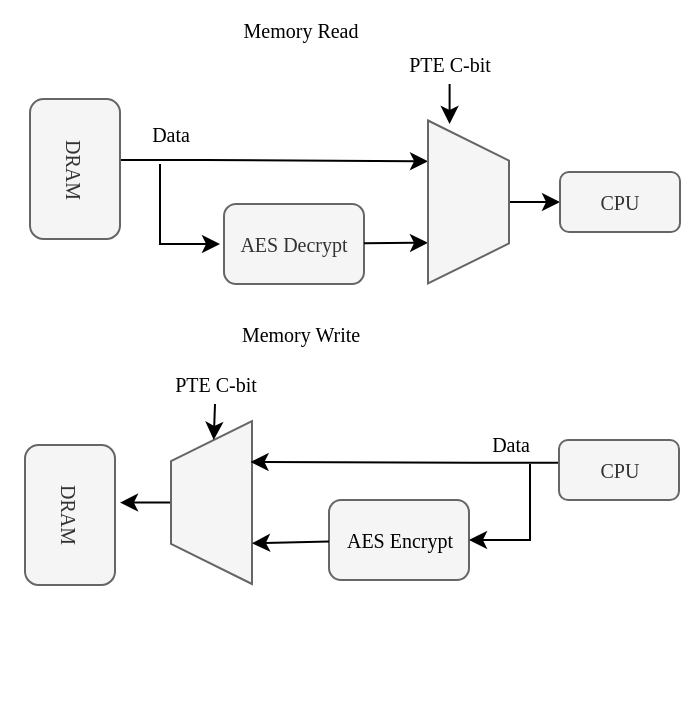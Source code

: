 <mxfile version="21.6.5" type="device">
  <diagram id="prtHgNgQTEPvFCAcTncT" name="Page-1">
    <mxGraphModel dx="943" dy="511" grid="1" gridSize="10" guides="1" tooltips="1" connect="1" arrows="1" fold="1" page="0" pageScale="1" pageWidth="827" pageHeight="1169" math="0" shadow="0">
      <root>
        <mxCell id="0" />
        <mxCell id="1" parent="0" />
        <mxCell id="upIV8DirMd88bO7Y29y2-3" style="edgeStyle=orthogonalEdgeStyle;rounded=0;orthogonalLoop=1;jettySize=auto;html=1;entryX=0.25;entryY=1;entryDx=0;entryDy=0;exitX=0.436;exitY=0.005;exitDx=0;exitDy=0;exitPerimeter=0;fontFamily=Inconsolata;fontSource=https%3A%2F%2Ffonts.googleapis.com%2Fcss%3Ffamily%3DInconsolata;fontSize=10;" parent="1" source="upIV8DirMd88bO7Y29y2-1" target="upIV8DirMd88bO7Y29y2-5" edge="1">
          <mxGeometry relative="1" as="geometry">
            <mxPoint x="380" y="320" as="targetPoint" />
            <Array as="points">
              <mxPoint x="272" y="299" />
            </Array>
          </mxGeometry>
        </mxCell>
        <mxCell id="upIV8DirMd88bO7Y29y2-1" value="DRAM" style="rounded=1;whiteSpace=wrap;html=1;rotation=90;fontFamily=Inconsolata;fontSource=https%3A%2F%2Ffonts.googleapis.com%2Fcss%3Ffamily%3DInconsolata;fontSize=10;fillColor=#f5f5f5;fontColor=#333333;strokeColor=#666666;" parent="1" vertex="1">
          <mxGeometry x="172.5" y="280" width="70" height="45" as="geometry" />
        </mxCell>
        <mxCell id="upIV8DirMd88bO7Y29y2-4" value="AES Decrypt" style="rounded=1;whiteSpace=wrap;html=1;rotation=0;fontFamily=Inconsolata;fontSource=https%3A%2F%2Ffonts.googleapis.com%2Fcss%3Ffamily%3DInconsolata;fontSize=10;fillColor=#f5f5f5;fontColor=#333333;strokeColor=#666666;" parent="1" vertex="1">
          <mxGeometry x="282" y="320" width="70" height="40" as="geometry" />
        </mxCell>
        <mxCell id="upIV8DirMd88bO7Y29y2-12" style="rounded=0;orthogonalLoop=1;jettySize=auto;html=1;endArrow=classic;endFill=1;entryX=0.75;entryY=1;entryDx=0;entryDy=0;fontFamily=Inconsolata;fontSource=https%3A%2F%2Ffonts.googleapis.com%2Fcss%3Ffamily%3DInconsolata;fontSize=10;" parent="1" source="upIV8DirMd88bO7Y29y2-4" target="upIV8DirMd88bO7Y29y2-5" edge="1">
          <mxGeometry relative="1" as="geometry" />
        </mxCell>
        <mxCell id="upIV8DirMd88bO7Y29y2-19" style="edgeStyle=orthogonalEdgeStyle;rounded=0;orthogonalLoop=1;jettySize=auto;html=1;exitX=0.5;exitY=0;exitDx=0;exitDy=0;fontFamily=Inconsolata;fontSource=https%3A%2F%2Ffonts.googleapis.com%2Fcss%3Ffamily%3DInconsolata;fontSize=10;" parent="1" source="upIV8DirMd88bO7Y29y2-5" target="upIV8DirMd88bO7Y29y2-6" edge="1">
          <mxGeometry relative="1" as="geometry" />
        </mxCell>
        <mxCell id="upIV8DirMd88bO7Y29y2-5" value="" style="shape=trapezoid;perimeter=trapezoidPerimeter;whiteSpace=wrap;html=1;fixedSize=1;rotation=90;fontFamily=Inconsolata;fontSource=https%3A%2F%2Ffonts.googleapis.com%2Fcss%3Ffamily%3DInconsolata;fontSize=10;fillStyle=solid;fillColor=#f5f5f5;fontColor=#333333;strokeColor=#666666;" parent="1" vertex="1">
          <mxGeometry x="363.5" y="298.75" width="81.5" height="40.5" as="geometry" />
        </mxCell>
        <mxCell id="upIV8DirMd88bO7Y29y2-6" value="CPU" style="rounded=1;whiteSpace=wrap;html=1;rotation=0;fontFamily=Inconsolata;fontSource=https%3A%2F%2Ffonts.googleapis.com%2Fcss%3Ffamily%3DInconsolata;fontSize=10;fillColor=#f5f5f5;fontColor=#333333;strokeColor=#666666;" parent="1" vertex="1">
          <mxGeometry x="450" y="304" width="60" height="30" as="geometry" />
        </mxCell>
        <mxCell id="upIV8DirMd88bO7Y29y2-9" style="edgeStyle=orthogonalEdgeStyle;rounded=0;orthogonalLoop=1;jettySize=auto;html=1;entryX=0.021;entryY=0.75;entryDx=0;entryDy=0;entryPerimeter=0;fontFamily=Inconsolata;fontSource=https%3A%2F%2Ffonts.googleapis.com%2Fcss%3Ffamily%3DInconsolata;fontSize=10;" parent="1" source="upIV8DirMd88bO7Y29y2-7" target="upIV8DirMd88bO7Y29y2-5" edge="1">
          <mxGeometry relative="1" as="geometry" />
        </mxCell>
        <mxCell id="upIV8DirMd88bO7Y29y2-7" value="PTE C-bit&lt;br style=&quot;font-size: 10px;&quot;&gt;" style="text;html=1;strokeColor=none;fillColor=none;align=center;verticalAlign=middle;whiteSpace=wrap;rounded=0;fontFamily=Inconsolata;fontSource=https%3A%2F%2Ffonts.googleapis.com%2Fcss%3Ffamily%3DInconsolata;fontSize=10;" parent="1" vertex="1">
          <mxGeometry x="364.75" y="240" width="60" height="20" as="geometry" />
        </mxCell>
        <mxCell id="upIV8DirMd88bO7Y29y2-16" value="" style="endArrow=classic;html=1;rounded=0;fontFamily=Inconsolata;fontSource=https%3A%2F%2Ffonts.googleapis.com%2Fcss%3Ffamily%3DInconsolata;fontSize=10;" parent="1" edge="1">
          <mxGeometry width="50" height="50" relative="1" as="geometry">
            <mxPoint x="250" y="300" as="sourcePoint" />
            <mxPoint x="280" y="340" as="targetPoint" />
            <Array as="points">
              <mxPoint x="250" y="340" />
            </Array>
          </mxGeometry>
        </mxCell>
        <mxCell id="upIV8DirMd88bO7Y29y2-17" value="Data" style="text;html=1;align=center;verticalAlign=middle;resizable=0;points=[];autosize=1;strokeColor=none;fillColor=none;fontFamily=Inconsolata;fontSource=https%3A%2F%2Ffonts.googleapis.com%2Fcss%3Ffamily%3DInconsolata;fontSize=10;" parent="1" vertex="1">
          <mxGeometry x="235" y="270" width="40" height="30" as="geometry" />
        </mxCell>
        <mxCell id="upIV8DirMd88bO7Y29y2-20" value="Memory Read" style="text;html=1;align=center;verticalAlign=middle;resizable=0;points=[];autosize=1;strokeColor=none;fillColor=none;fontFamily=Inconsolata;fontSource=https%3A%2F%2Ffonts.googleapis.com%2Fcss%3Ffamily%3DInconsolata;fontSize=10;" parent="1" vertex="1">
          <mxGeometry x="280" y="218" width="80" height="30" as="geometry" />
        </mxCell>
        <mxCell id="upIV8DirMd88bO7Y29y2-32" value="Memory Write" style="text;html=1;align=center;verticalAlign=middle;resizable=0;points=[];autosize=1;strokeColor=none;fillColor=none;fontFamily=Inconsolata;fontSource=https%3A%2F%2Ffonts.googleapis.com%2Fcss%3Ffamily%3DInconsolata;fontSize=10;" parent="1" vertex="1">
          <mxGeometry x="280" y="370" width="80" height="30" as="geometry" />
        </mxCell>
        <mxCell id="upIV8DirMd88bO7Y29y2-49" value="" style="group;rotation=-180;fontFamily=Inconsolata;fontSource=https%3A%2F%2Ffonts.googleapis.com%2Fcss%3Ffamily%3DInconsolata;fontSize=10;" parent="1" vertex="1" connectable="0">
          <mxGeometry x="170" y="428" width="339.5" height="147" as="geometry" />
        </mxCell>
        <mxCell id="upIV8DirMd88bO7Y29y2-41" style="edgeStyle=orthogonalEdgeStyle;rounded=0;orthogonalLoop=1;jettySize=auto;html=1;exitX=0.5;exitY=0;exitDx=0;exitDy=0;fontFamily=Inconsolata;fontSource=https%3A%2F%2Ffonts.googleapis.com%2Fcss%3Ffamily%3DInconsolata;fontSize=10;" parent="upIV8DirMd88bO7Y29y2-49" source="upIV8DirMd88bO7Y29y2-42" edge="1">
          <mxGeometry relative="1" as="geometry">
            <mxPoint x="60" y="41" as="targetPoint" />
          </mxGeometry>
        </mxCell>
        <mxCell id="upIV8DirMd88bO7Y29y2-22" value="DRAM" style="rounded=1;whiteSpace=wrap;html=1;rotation=90;fontFamily=Inconsolata;fontSource=https%3A%2F%2Ffonts.googleapis.com%2Fcss%3Ffamily%3DInconsolata;fontSize=10;container=0;fillColor=#f5f5f5;fontColor=#333333;strokeColor=#666666;" parent="upIV8DirMd88bO7Y29y2-49" vertex="1">
          <mxGeometry y="25" width="70" height="45" as="geometry" />
        </mxCell>
        <mxCell id="upIV8DirMd88bO7Y29y2-42" value="" style="shape=trapezoid;perimeter=trapezoidPerimeter;whiteSpace=wrap;html=1;fixedSize=1;rotation=-90;fontFamily=Inconsolata;fontSource=https%3A%2F%2Ffonts.googleapis.com%2Fcss%3Ffamily%3DInconsolata;fontSize=10;container=0;fillColor=#f5f5f5;fontColor=#333333;strokeColor=#666666;" parent="upIV8DirMd88bO7Y29y2-49" vertex="1">
          <mxGeometry x="65" y="21.0" width="81.5" height="40.5" as="geometry" />
        </mxCell>
        <mxCell id="upIV8DirMd88bO7Y29y2-37" style="edgeStyle=orthogonalEdgeStyle;rounded=0;orthogonalLoop=1;jettySize=auto;html=1;entryX=0.25;entryY=1;entryDx=0;entryDy=0;exitX=0.436;exitY=0.005;exitDx=0;exitDy=0;exitPerimeter=0;fontFamily=Inconsolata;fontSource=https%3A%2F%2Ffonts.googleapis.com%2Fcss%3Ffamily%3DInconsolata;fontSize=10;" parent="upIV8DirMd88bO7Y29y2-49" edge="1">
          <mxGeometry relative="1" as="geometry">
            <mxPoint x="125.27" y="21.005" as="targetPoint" />
            <Array as="points">
              <mxPoint x="237.27" y="20.38" />
            </Array>
            <mxPoint x="279.995" y="21.36" as="sourcePoint" />
          </mxGeometry>
        </mxCell>
        <mxCell id="upIV8DirMd88bO7Y29y2-39" value="" style="rounded=1;whiteSpace=wrap;html=1;rotation=-180;fontFamily=Inconsolata;fontSource=https%3A%2F%2Ffonts.googleapis.com%2Fcss%3Ffamily%3DInconsolata;fontSize=10;container=0;fillColor=#f5f5f5;fontColor=#333333;strokeColor=#666666;" parent="upIV8DirMd88bO7Y29y2-49" vertex="1">
          <mxGeometry x="164.5" y="40" width="70" height="40" as="geometry" />
        </mxCell>
        <mxCell id="upIV8DirMd88bO7Y29y2-40" style="rounded=0;orthogonalLoop=1;jettySize=auto;html=1;endArrow=classic;endFill=1;entryX=0.25;entryY=1;entryDx=0;entryDy=0;fontFamily=Inconsolata;fontSource=https%3A%2F%2Ffonts.googleapis.com%2Fcss%3Ffamily%3DInconsolata;fontSize=10;" parent="upIV8DirMd88bO7Y29y2-49" source="upIV8DirMd88bO7Y29y2-39" target="upIV8DirMd88bO7Y29y2-42" edge="1">
          <mxGeometry relative="1" as="geometry" />
        </mxCell>
        <mxCell id="upIV8DirMd88bO7Y29y2-54" value="AES Encrypt&lt;br style=&quot;font-size: 10px;&quot;&gt;" style="text;html=1;strokeColor=none;fillColor=none;align=center;verticalAlign=middle;whiteSpace=wrap;rounded=0;fontFamily=Inconsolata;fontSource=https%3A%2F%2Ffonts.googleapis.com%2Fcss%3Ffamily%3DInconsolata;fontSize=10;container=0;" parent="upIV8DirMd88bO7Y29y2-49" vertex="1">
          <mxGeometry x="169.5" y="45" width="60" height="30" as="geometry" />
        </mxCell>
        <mxCell id="upIV8DirMd88bO7Y29y2-55" value="Data" style="text;html=1;align=center;verticalAlign=middle;resizable=0;points=[];autosize=1;strokeColor=none;fillColor=none;fontFamily=Inconsolata;fontSource=https%3A%2F%2Ffonts.googleapis.com%2Fcss%3Ffamily%3DInconsolata;fontSize=10;container=0;" parent="upIV8DirMd88bO7Y29y2-49" vertex="1">
          <mxGeometry x="234.5" y="-3" width="40" height="30" as="geometry" />
        </mxCell>
        <mxCell id="upIV8DirMd88bO7Y29y2-56" value="CPU" style="rounded=1;whiteSpace=wrap;html=1;rotation=0;fontFamily=Inconsolata;fontSource=https%3A%2F%2Ffonts.googleapis.com%2Fcss%3Ffamily%3DInconsolata;fontSize=10;container=0;fillColor=#f5f5f5;fontColor=#333333;strokeColor=#666666;" parent="upIV8DirMd88bO7Y29y2-49" vertex="1">
          <mxGeometry x="279.5" y="10" width="60" height="30" as="geometry" />
        </mxCell>
        <mxCell id="upIV8DirMd88bO7Y29y2-51" value="" style="endArrow=classic;html=1;rounded=0;entryX=0;entryY=0.5;entryDx=0;entryDy=0;fontFamily=Inconsolata;fontSource=https%3A%2F%2Ffonts.googleapis.com%2Fcss%3Ffamily%3DInconsolata;fontSize=10;" parent="1" target="upIV8DirMd88bO7Y29y2-39" edge="1">
          <mxGeometry width="50" height="50" relative="1" as="geometry">
            <mxPoint x="435" y="450" as="sourcePoint" />
            <mxPoint x="385" y="330" as="targetPoint" />
            <Array as="points">
              <mxPoint x="435" y="488" />
            </Array>
          </mxGeometry>
        </mxCell>
        <mxCell id="upIV8DirMd88bO7Y29y2-53" value="PTE C-bit&lt;br style=&quot;font-size: 10px;&quot;&gt;" style="text;html=1;strokeColor=none;fillColor=none;align=center;verticalAlign=middle;whiteSpace=wrap;rounded=0;fontFamily=Inconsolata;fontSource=https%3A%2F%2Ffonts.googleapis.com%2Fcss%3Ffamily%3DInconsolata;fontSize=10;container=0;" parent="1" vertex="1">
          <mxGeometry x="247.5" y="400" width="60" height="20" as="geometry" />
        </mxCell>
        <mxCell id="upIV8DirMd88bO7Y29y2-59" value="" style="endArrow=classic;html=1;rounded=0;exitX=0.5;exitY=1;exitDx=0;exitDy=0;fontFamily=Inconsolata;fontSource=https%3A%2F%2Ffonts.googleapis.com%2Fcss%3Ffamily%3DInconsolata;fontSize=10;" parent="1" source="upIV8DirMd88bO7Y29y2-53" target="upIV8DirMd88bO7Y29y2-42" edge="1">
          <mxGeometry width="50" height="50" relative="1" as="geometry">
            <mxPoint x="365" y="340" as="sourcePoint" />
            <mxPoint x="415" y="290" as="targetPoint" />
          </mxGeometry>
        </mxCell>
      </root>
    </mxGraphModel>
  </diagram>
</mxfile>
